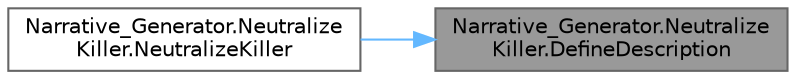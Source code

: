 digraph "Narrative_Generator.NeutralizeKiller.DefineDescription"
{
 // LATEX_PDF_SIZE
  bgcolor="transparent";
  edge [fontname=Helvetica,fontsize=10,labelfontname=Helvetica,labelfontsize=10];
  node [fontname=Helvetica,fontsize=10,shape=box,height=0.2,width=0.4];
  rankdir="RL";
  Node1 [label="Narrative_Generator.Neutralize\lKiller.DefineDescription",height=0.2,width=0.4,color="gray40", fillcolor="grey60", style="filled", fontcolor="black",tooltip="A method that creates a description of the action."];
  Node1 -> Node2 [dir="back",color="steelblue1",style="solid"];
  Node2 [label="Narrative_Generator.Neutralize\lKiller.NeutralizeKiller",height=0.2,width=0.4,color="grey40", fillcolor="white", style="filled",URL="$class_narrative___generator_1_1_neutralize_killer.html#a91c02eff18e78811983f98b761cc51c0",tooltip="A constructor based only on the state of the story world."];
}
